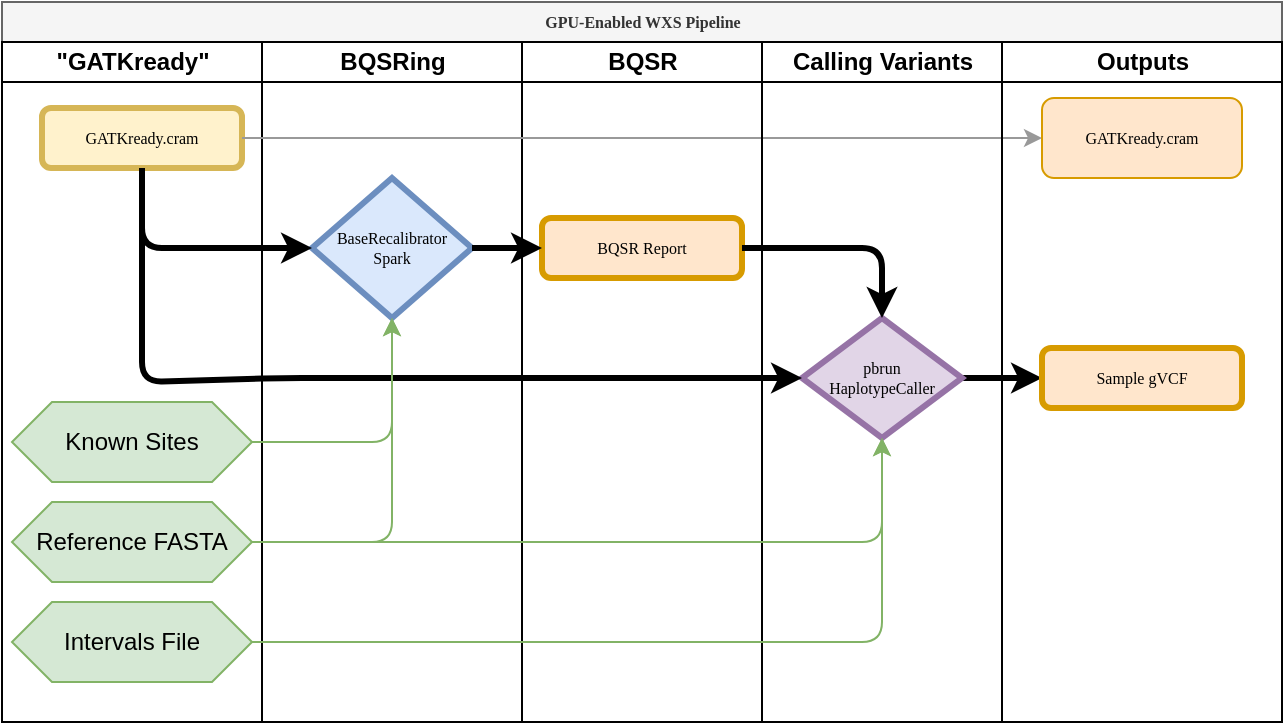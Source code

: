 <mxfile version="21.0.10" type="device"><diagram name="Page-1" id="74e2e168-ea6b-b213-b513-2b3c1d86103e"><mxGraphModel dx="1034" dy="438" grid="1" gridSize="10" guides="1" tooltips="1" connect="1" arrows="1" fold="1" page="1" pageScale="1" pageWidth="1100" pageHeight="850" background="none" math="0" shadow="0"><root><mxCell id="0"/><mxCell id="1" parent="0"/><mxCell id="77e6c97f196da883-1" value="GPU-Enabled WXS Pipeline" style="swimlane;html=1;childLayout=stackLayout;startSize=20;rounded=0;shadow=0;labelBackgroundColor=none;strokeWidth=1;fontFamily=Verdana;fontSize=8;align=center;fillColor=#f5f5f5;fontColor=#333333;strokeColor=#666666;" parent="1" vertex="1"><mxGeometry x="110" y="40" width="640" height="360" as="geometry"/></mxCell><mxCell id="77e6c97f196da883-4" value="&quot;GATKready&quot;" style="swimlane;html=1;startSize=20;" parent="77e6c97f196da883-1" vertex="1"><mxGeometry y="20" width="130" height="340" as="geometry"/></mxCell><mxCell id="Nnj7Wq_yGs6EVmE-nwQ6-12" value="GATKready.cram" style="rounded=1;whiteSpace=wrap;html=1;shadow=0;labelBackgroundColor=none;strokeWidth=3;fontFamily=Verdana;fontSize=8;align=center;fillColor=#fff2cc;strokeColor=#d6b656;" parent="77e6c97f196da883-4" vertex="1"><mxGeometry x="20" y="33" width="100" height="30" as="geometry"/></mxCell><mxCell id="Nnj7Wq_yGs6EVmE-nwQ6-62" value="Known Sites" style="shape=hexagon;perimeter=hexagonPerimeter2;whiteSpace=wrap;html=1;fixedSize=1;fillColor=#d5e8d4;strokeColor=#82b366;" parent="77e6c97f196da883-4" vertex="1"><mxGeometry x="5" y="180" width="120" height="40" as="geometry"/></mxCell><mxCell id="Nnj7Wq_yGs6EVmE-nwQ6-56" value="Intervals File" style="shape=hexagon;perimeter=hexagonPerimeter2;whiteSpace=wrap;html=1;fixedSize=1;fillColor=#d5e8d4;strokeColor=#82b366;" parent="77e6c97f196da883-4" vertex="1"><mxGeometry x="5" y="280" width="120" height="40" as="geometry"/></mxCell><mxCell id="Nnj7Wq_yGs6EVmE-nwQ6-55" value="Reference FASTA" style="shape=hexagon;perimeter=hexagonPerimeter2;whiteSpace=wrap;html=1;fixedSize=1;fillColor=#d5e8d4;strokeColor=#82b366;" parent="77e6c97f196da883-4" vertex="1"><mxGeometry x="5" y="230" width="120" height="40" as="geometry"/></mxCell><mxCell id="77e6c97f196da883-5" value="BQSRing" style="swimlane;html=1;startSize=20;" parent="77e6c97f196da883-1" vertex="1"><mxGeometry x="130" y="20" width="130" height="340" as="geometry"/></mxCell><mxCell id="Nnj7Wq_yGs6EVmE-nwQ6-36" style="edgeStyle=orthogonalEdgeStyle;rounded=1;orthogonalLoop=1;jettySize=auto;html=1;exitX=0.5;exitY=1;exitDx=0;exitDy=0;" parent="77e6c97f196da883-5" edge="1"><mxGeometry relative="1" as="geometry"><mxPoint x="80" y="203" as="sourcePoint"/><mxPoint x="80" y="203" as="targetPoint"/></mxGeometry></mxCell><mxCell id="Nnj7Wq_yGs6EVmE-nwQ6-17" value="BaseRecalibrator&lt;br&gt;Spark" style="rhombus;whiteSpace=wrap;html=1;rounded=0;shadow=0;labelBackgroundColor=none;strokeWidth=3;fontFamily=Verdana;fontSize=8;align=center;fillColor=#dae8fc;strokeColor=#6c8ebf;" parent="77e6c97f196da883-5" vertex="1"><mxGeometry x="25" y="68" width="80" height="70" as="geometry"/></mxCell><mxCell id="77e6c97f196da883-6" value="BQSR" style="swimlane;html=1;startSize=20;" parent="77e6c97f196da883-1" vertex="1"><mxGeometry x="260" y="20" width="120" height="340" as="geometry"/></mxCell><mxCell id="Nnj7Wq_yGs6EVmE-nwQ6-25" value="BQSR Report" style="rounded=1;whiteSpace=wrap;html=1;shadow=0;labelBackgroundColor=none;strokeWidth=3;fontFamily=Verdana;fontSize=8;align=center;fillColor=#ffe6cc;strokeColor=#d79b00;" parent="77e6c97f196da883-6" vertex="1"><mxGeometry x="10" y="88" width="100" height="30" as="geometry"/></mxCell><mxCell id="Nnj7Wq_yGs6EVmE-nwQ6-19" value="" style="edgeStyle=orthogonalEdgeStyle;rounded=0;orthogonalLoop=1;jettySize=auto;html=1;fillColor=#f5f5f5;strokeColor=#999999;exitX=1;exitY=0.5;exitDx=0;exitDy=0;" parent="77e6c97f196da883-1" source="Nnj7Wq_yGs6EVmE-nwQ6-12" target="77e6c97f196da883-12" edge="1"><mxGeometry relative="1" as="geometry"><mxPoint x="475" y="68" as="sourcePoint"/></mxGeometry></mxCell><mxCell id="Nnj7Wq_yGs6EVmE-nwQ6-26" value="" style="edgeStyle=orthogonalEdgeStyle;rounded=0;orthogonalLoop=1;jettySize=auto;html=1;strokeWidth=3;" parent="77e6c97f196da883-1" source="Nnj7Wq_yGs6EVmE-nwQ6-17" target="Nnj7Wq_yGs6EVmE-nwQ6-25" edge="1"><mxGeometry relative="1" as="geometry"/></mxCell><mxCell id="Nnj7Wq_yGs6EVmE-nwQ6-37" value="" style="edgeStyle=orthogonalEdgeStyle;rounded=1;orthogonalLoop=1;jettySize=auto;html=1;strokeWidth=3;" parent="77e6c97f196da883-1" source="Nnj7Wq_yGs6EVmE-nwQ6-33" target="77e6c97f196da883-15" edge="1"><mxGeometry relative="1" as="geometry"/></mxCell><mxCell id="Nnj7Wq_yGs6EVmE-nwQ6-18" value="" style="edgeStyle=orthogonalEdgeStyle;rounded=1;orthogonalLoop=1;jettySize=auto;html=1;entryX=0;entryY=0.5;entryDx=0;entryDy=0;strokeWidth=3;" parent="77e6c97f196da883-1" source="Nnj7Wq_yGs6EVmE-nwQ6-12" target="Nnj7Wq_yGs6EVmE-nwQ6-17" edge="1"><mxGeometry relative="1" as="geometry"><Array as="points"><mxPoint x="70" y="123"/></Array></mxGeometry></mxCell><mxCell id="77e6c97f196da883-7" value="Calling Variants" style="swimlane;html=1;startSize=20;" parent="77e6c97f196da883-1" vertex="1"><mxGeometry x="380" y="20" width="120" height="340" as="geometry"/></mxCell><mxCell id="Nnj7Wq_yGs6EVmE-nwQ6-33" value="pbrun&lt;br&gt;HaplotypeCaller" style="rhombus;whiteSpace=wrap;html=1;rounded=0;shadow=0;labelBackgroundColor=none;strokeWidth=3;fontFamily=Verdana;fontSize=8;align=center;fillColor=#e1d5e7;strokeColor=#9673a6;" parent="77e6c97f196da883-7" vertex="1"><mxGeometry x="20" y="138" width="80" height="60" as="geometry"/></mxCell><mxCell id="Nnj7Wq_yGs6EVmE-nwQ6-35" value="" style="endArrow=classic;html=1;rounded=1;exitX=0.5;exitY=1;exitDx=0;exitDy=0;entryX=0;entryY=0.5;entryDx=0;entryDy=0;strokeWidth=3;" parent="77e6c97f196da883-1" source="Nnj7Wq_yGs6EVmE-nwQ6-12" target="Nnj7Wq_yGs6EVmE-nwQ6-33" edge="1"><mxGeometry width="50" height="50" relative="1" as="geometry"><mxPoint x="310" y="173" as="sourcePoint"/><mxPoint x="190" y="313" as="targetPoint"/><Array as="points"><mxPoint x="70" y="190"/><mxPoint x="140" y="188"/><mxPoint x="300" y="188"/></Array></mxGeometry></mxCell><mxCell id="Nnj7Wq_yGs6EVmE-nwQ6-34" value="" style="edgeStyle=orthogonalEdgeStyle;rounded=1;orthogonalLoop=1;jettySize=auto;html=1;strokeWidth=3;entryX=0.5;entryY=0;entryDx=0;entryDy=0;" parent="77e6c97f196da883-1" source="Nnj7Wq_yGs6EVmE-nwQ6-25" target="Nnj7Wq_yGs6EVmE-nwQ6-33" edge="1"><mxGeometry relative="1" as="geometry"><Array as="points"><mxPoint x="440" y="123"/></Array></mxGeometry></mxCell><mxCell id="Nnj7Wq_yGs6EVmE-nwQ6-44" value="Outputs" style="swimlane;html=1;startSize=20;" parent="77e6c97f196da883-1" vertex="1"><mxGeometry x="500" y="20" width="140" height="340" as="geometry"/></mxCell><mxCell id="77e6c97f196da883-15" value="Sample gVCF" style="rounded=1;whiteSpace=wrap;html=1;shadow=0;labelBackgroundColor=none;strokeWidth=3;fontFamily=Verdana;fontSize=8;align=center;fillColor=#ffe6cc;strokeColor=#d79b00;" parent="Nnj7Wq_yGs6EVmE-nwQ6-44" vertex="1"><mxGeometry x="20" y="153" width="100" height="30" as="geometry"/></mxCell><mxCell id="77e6c97f196da883-12" value="GATKready.cram" style="rounded=1;whiteSpace=wrap;html=1;shadow=0;labelBackgroundColor=none;strokeWidth=1;fontFamily=Verdana;fontSize=8;align=center;fillColor=#ffe6cc;strokeColor=#d79b00;" parent="Nnj7Wq_yGs6EVmE-nwQ6-44" vertex="1"><mxGeometry x="20" y="28" width="100" height="40" as="geometry"/></mxCell><mxCell id="Nnj7Wq_yGs6EVmE-nwQ6-61" value="" style="endArrow=classic;html=1;rounded=1;exitX=1;exitY=0.5;exitDx=0;exitDy=0;entryX=0.5;entryY=1;entryDx=0;entryDy=0;fillColor=#d5e8d4;strokeColor=#82b366;" parent="77e6c97f196da883-1" source="Nnj7Wq_yGs6EVmE-nwQ6-56" target="Nnj7Wq_yGs6EVmE-nwQ6-33" edge="1"><mxGeometry width="50" height="50" relative="1" as="geometry"><mxPoint x="290" y="173" as="sourcePoint"/><mxPoint x="340" y="123" as="targetPoint"/><Array as="points"><mxPoint x="440" y="320"/><mxPoint x="440" y="240"/></Array></mxGeometry></mxCell><mxCell id="xKvOOhsYieL9IacCuS3Y-32" value="" style="edgeStyle=orthogonalEdgeStyle;rounded=1;orthogonalLoop=1;jettySize=auto;html=1;entryX=0;entryY=0.25;entryDx=0;entryDy=0;entryPerimeter=0;" parent="77e6c97f196da883-1" edge="1"><mxGeometry relative="1" as="geometry"><Array as="points"><mxPoint x="1010" y="160"/></Array><mxPoint x="1020" y="160" as="targetPoint"/></mxGeometry></mxCell><mxCell id="xKvOOhsYieL9IacCuS3Y-133" value="" style="edgeStyle=orthogonalEdgeStyle;rounded=1;orthogonalLoop=1;jettySize=auto;html=1;" parent="77e6c97f196da883-1" edge="1"><mxGeometry relative="1" as="geometry"><mxPoint x="1460.0" y="100.0" as="targetPoint"/></mxGeometry></mxCell><mxCell id="xKvOOhsYieL9IacCuS3Y-134" value="" style="edgeStyle=orthogonalEdgeStyle;rounded=1;orthogonalLoop=1;jettySize=auto;html=1;" parent="77e6c97f196da883-1" edge="1"><mxGeometry relative="1" as="geometry"><mxPoint x="1460.0" y="180" as="targetPoint"/></mxGeometry></mxCell><mxCell id="xKvOOhsYieL9IacCuS3Y-135" value="" style="edgeStyle=orthogonalEdgeStyle;rounded=1;orthogonalLoop=1;jettySize=auto;html=1;" parent="77e6c97f196da883-1" edge="1"><mxGeometry relative="1" as="geometry"><mxPoint x="1460.0" y="260" as="targetPoint"/></mxGeometry></mxCell><mxCell id="xKvOOhsYieL9IacCuS3Y-140" value="" style="edgeStyle=orthogonalEdgeStyle;rounded=1;orthogonalLoop=1;jettySize=auto;html=1;" parent="77e6c97f196da883-1" edge="1"><mxGeometry relative="1" as="geometry"><mxPoint x="1560.0" y="100" as="sourcePoint"/></mxGeometry></mxCell><mxCell id="xKvOOhsYieL9IacCuS3Y-191" style="edgeStyle=orthogonalEdgeStyle;rounded=1;orthogonalLoop=1;jettySize=auto;html=1;exitX=1;exitY=0.5;exitDx=0;exitDy=0;entryX=0;entryY=0.5;entryDx=0;entryDy=0;" parent="77e6c97f196da883-1" edge="1"><mxGeometry relative="1" as="geometry"><Array as="points"><mxPoint x="1730" y="590"/><mxPoint x="1730" y="485"/></Array><mxPoint x="1700.0" y="590" as="sourcePoint"/></mxGeometry></mxCell><mxCell id="Nnj7Wq_yGs6EVmE-nwQ6-63" value="" style="endArrow=classic;html=1;rounded=1;strokeColor=#82b366;strokeWidth=1;fillColor=#d5e8d4;entryX=0.5;entryY=1;entryDx=0;entryDy=0;exitX=1;exitY=0.5;exitDx=0;exitDy=0;" parent="77e6c97f196da883-1" source="Nnj7Wq_yGs6EVmE-nwQ6-62" target="Nnj7Wq_yGs6EVmE-nwQ6-17" edge="1"><mxGeometry width="50" height="50" relative="1" as="geometry"><mxPoint x="200" y="313" as="sourcePoint"/><mxPoint x="160" y="123" as="targetPoint"/><Array as="points"><mxPoint x="195" y="220"/></Array></mxGeometry></mxCell><mxCell id="21NHwoR-wnRPgAmOzX4g-1" value="" style="endArrow=classic;html=1;rounded=1;strokeColor=#82b366;strokeWidth=1;fillColor=#d5e8d4;entryX=0.5;entryY=1;entryDx=0;entryDy=0;exitX=1;exitY=0.5;exitDx=0;exitDy=0;" parent="77e6c97f196da883-1" source="Nnj7Wq_yGs6EVmE-nwQ6-55" target="Nnj7Wq_yGs6EVmE-nwQ6-17" edge="1"><mxGeometry width="50" height="50" relative="1" as="geometry"><mxPoint x="210" y="240" as="sourcePoint"/><mxPoint x="280" y="128" as="targetPoint"/><Array as="points"><mxPoint x="195" y="270"/></Array></mxGeometry></mxCell><mxCell id="21NHwoR-wnRPgAmOzX4g-2" value="" style="endArrow=classic;html=1;rounded=1;strokeColor=#82b366;strokeWidth=1;fillColor=#d5e8d4;entryX=0.5;entryY=1;entryDx=0;entryDy=0;exitX=1;exitY=0.5;exitDx=0;exitDy=0;" parent="77e6c97f196da883-1" source="Nnj7Wq_yGs6EVmE-nwQ6-55" target="Nnj7Wq_yGs6EVmE-nwQ6-33" edge="1"><mxGeometry width="50" height="50" relative="1" as="geometry"><mxPoint x="130" y="220" as="sourcePoint"/><mxPoint x="260" y="118" as="targetPoint"/><Array as="points"><mxPoint x="440" y="270"/></Array></mxGeometry></mxCell></root></mxGraphModel></diagram></mxfile>
